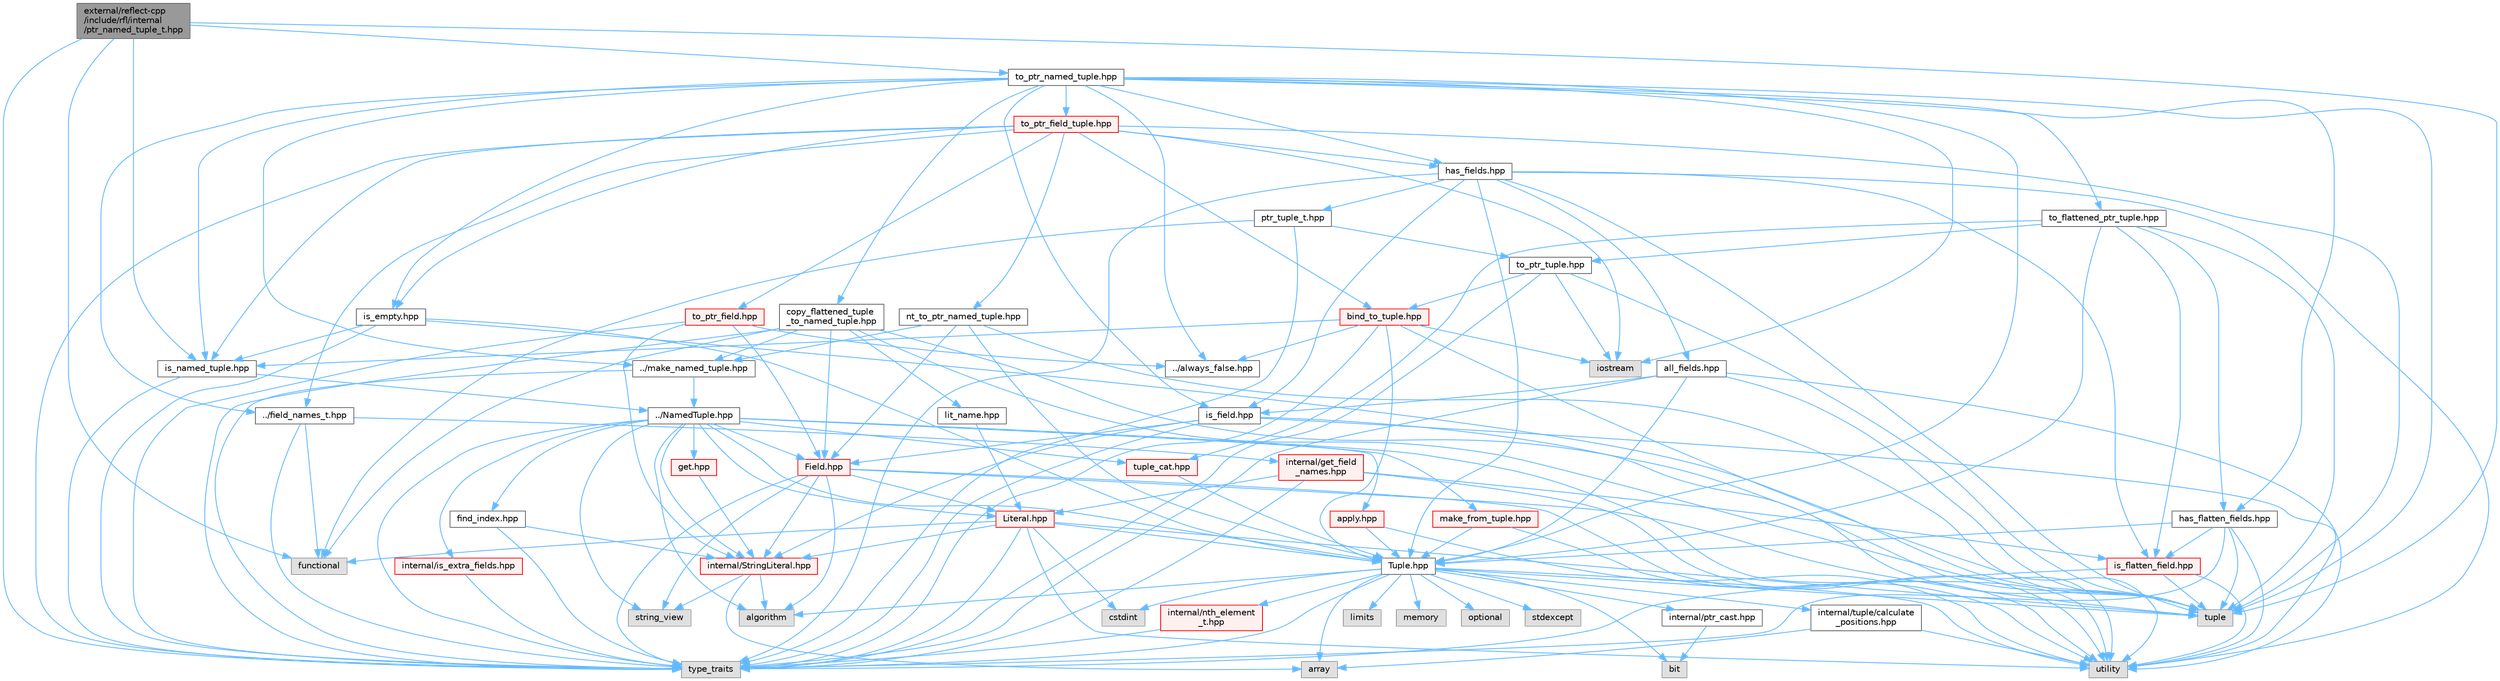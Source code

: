 digraph "external/reflect-cpp/include/rfl/internal/ptr_named_tuple_t.hpp"
{
 // LATEX_PDF_SIZE
  bgcolor="transparent";
  edge [fontname=Helvetica,fontsize=10,labelfontname=Helvetica,labelfontsize=10];
  node [fontname=Helvetica,fontsize=10,shape=box,height=0.2,width=0.4];
  Node1 [id="Node000001",label="external/reflect-cpp\l/include/rfl/internal\l/ptr_named_tuple_t.hpp",height=0.2,width=0.4,color="gray40", fillcolor="grey60", style="filled", fontcolor="black",tooltip=" "];
  Node1 -> Node2 [id="edge1_Node000001_Node000002",color="steelblue1",style="solid",tooltip=" "];
  Node2 [id="Node000002",label="functional",height=0.2,width=0.4,color="grey60", fillcolor="#E0E0E0", style="filled",tooltip=" "];
  Node1 -> Node3 [id="edge2_Node000001_Node000003",color="steelblue1",style="solid",tooltip=" "];
  Node3 [id="Node000003",label="tuple",height=0.2,width=0.4,color="grey60", fillcolor="#E0E0E0", style="filled",tooltip=" "];
  Node1 -> Node4 [id="edge3_Node000001_Node000004",color="steelblue1",style="solid",tooltip=" "];
  Node4 [id="Node000004",label="type_traits",height=0.2,width=0.4,color="grey60", fillcolor="#E0E0E0", style="filled",tooltip=" "];
  Node1 -> Node5 [id="edge4_Node000001_Node000005",color="steelblue1",style="solid",tooltip=" "];
  Node5 [id="Node000005",label="is_named_tuple.hpp",height=0.2,width=0.4,color="grey40", fillcolor="white", style="filled",URL="$is__named__tuple_8hpp.html",tooltip=" "];
  Node5 -> Node4 [id="edge5_Node000005_Node000004",color="steelblue1",style="solid",tooltip=" "];
  Node5 -> Node6 [id="edge6_Node000005_Node000006",color="steelblue1",style="solid",tooltip=" "];
  Node6 [id="Node000006",label="../NamedTuple.hpp",height=0.2,width=0.4,color="grey40", fillcolor="white", style="filled",URL="$_named_tuple_8hpp.html",tooltip=" "];
  Node6 -> Node7 [id="edge7_Node000006_Node000007",color="steelblue1",style="solid",tooltip=" "];
  Node7 [id="Node000007",label="algorithm",height=0.2,width=0.4,color="grey60", fillcolor="#E0E0E0", style="filled",tooltip=" "];
  Node6 -> Node8 [id="edge8_Node000006_Node000008",color="steelblue1",style="solid",tooltip=" "];
  Node8 [id="Node000008",label="string_view",height=0.2,width=0.4,color="grey60", fillcolor="#E0E0E0", style="filled",tooltip=" "];
  Node6 -> Node4 [id="edge9_Node000006_Node000004",color="steelblue1",style="solid",tooltip=" "];
  Node6 -> Node9 [id="edge10_Node000006_Node000009",color="steelblue1",style="solid",tooltip=" "];
  Node9 [id="Node000009",label="utility",height=0.2,width=0.4,color="grey60", fillcolor="#E0E0E0", style="filled",tooltip=" "];
  Node6 -> Node10 [id="edge11_Node000006_Node000010",color="steelblue1",style="solid",tooltip=" "];
  Node10 [id="Node000010",label="Field.hpp",height=0.2,width=0.4,color="red", fillcolor="#FFF0F0", style="filled",URL="$_field_8hpp.html",tooltip=" "];
  Node10 -> Node7 [id="edge12_Node000010_Node000007",color="steelblue1",style="solid",tooltip=" "];
  Node10 -> Node8 [id="edge13_Node000010_Node000008",color="steelblue1",style="solid",tooltip=" "];
  Node10 -> Node3 [id="edge14_Node000010_Node000003",color="steelblue1",style="solid",tooltip=" "];
  Node10 -> Node4 [id="edge15_Node000010_Node000004",color="steelblue1",style="solid",tooltip=" "];
  Node10 -> Node9 [id="edge16_Node000010_Node000009",color="steelblue1",style="solid",tooltip=" "];
  Node10 -> Node11 [id="edge17_Node000010_Node000011",color="steelblue1",style="solid",tooltip=" "];
  Node11 [id="Node000011",label="Literal.hpp",height=0.2,width=0.4,color="red", fillcolor="#FFF0F0", style="filled",URL="$_literal_8hpp.html",tooltip=" "];
  Node11 -> Node13 [id="edge18_Node000011_Node000013",color="steelblue1",style="solid",tooltip=" "];
  Node13 [id="Node000013",label="cstdint",height=0.2,width=0.4,color="grey60", fillcolor="#E0E0E0", style="filled",tooltip=" "];
  Node11 -> Node2 [id="edge19_Node000011_Node000002",color="steelblue1",style="solid",tooltip=" "];
  Node11 -> Node3 [id="edge20_Node000011_Node000003",color="steelblue1",style="solid",tooltip=" "];
  Node11 -> Node4 [id="edge21_Node000011_Node000004",color="steelblue1",style="solid",tooltip=" "];
  Node11 -> Node9 [id="edge22_Node000011_Node000009",color="steelblue1",style="solid",tooltip=" "];
  Node11 -> Node22 [id="edge23_Node000011_Node000022",color="steelblue1",style="solid",tooltip=" "];
  Node22 [id="Node000022",label="Tuple.hpp",height=0.2,width=0.4,color="grey40", fillcolor="white", style="filled",URL="$_tuple_8hpp.html",tooltip=" "];
  Node22 -> Node7 [id="edge24_Node000022_Node000007",color="steelblue1",style="solid",tooltip=" "];
  Node22 -> Node17 [id="edge25_Node000022_Node000017",color="steelblue1",style="solid",tooltip=" "];
  Node17 [id="Node000017",label="array",height=0.2,width=0.4,color="grey60", fillcolor="#E0E0E0", style="filled",tooltip=" "];
  Node22 -> Node23 [id="edge26_Node000022_Node000023",color="steelblue1",style="solid",tooltip=" "];
  Node23 [id="Node000023",label="bit",height=0.2,width=0.4,color="grey60", fillcolor="#E0E0E0", style="filled",tooltip=" "];
  Node22 -> Node13 [id="edge27_Node000022_Node000013",color="steelblue1",style="solid",tooltip=" "];
  Node22 -> Node24 [id="edge28_Node000022_Node000024",color="steelblue1",style="solid",tooltip=" "];
  Node24 [id="Node000024",label="limits",height=0.2,width=0.4,color="grey60", fillcolor="#E0E0E0", style="filled",tooltip=" "];
  Node22 -> Node25 [id="edge29_Node000022_Node000025",color="steelblue1",style="solid",tooltip=" "];
  Node25 [id="Node000025",label="memory",height=0.2,width=0.4,color="grey60", fillcolor="#E0E0E0", style="filled",tooltip=" "];
  Node22 -> Node20 [id="edge30_Node000022_Node000020",color="steelblue1",style="solid",tooltip=" "];
  Node20 [id="Node000020",label="optional",height=0.2,width=0.4,color="grey60", fillcolor="#E0E0E0", style="filled",tooltip=" "];
  Node22 -> Node21 [id="edge31_Node000022_Node000021",color="steelblue1",style="solid",tooltip=" "];
  Node21 [id="Node000021",label="stdexcept",height=0.2,width=0.4,color="grey60", fillcolor="#E0E0E0", style="filled",tooltip=" "];
  Node22 -> Node3 [id="edge32_Node000022_Node000003",color="steelblue1",style="solid",tooltip=" "];
  Node22 -> Node4 [id="edge33_Node000022_Node000004",color="steelblue1",style="solid",tooltip=" "];
  Node22 -> Node9 [id="edge34_Node000022_Node000009",color="steelblue1",style="solid",tooltip=" "];
  Node22 -> Node26 [id="edge35_Node000022_Node000026",color="steelblue1",style="solid",tooltip=" "];
  Node26 [id="Node000026",label="internal/nth_element\l_t.hpp",height=0.2,width=0.4,color="red", fillcolor="#FFF0F0", style="filled",URL="$nth__element__t_8hpp.html",tooltip=" "];
  Node26 -> Node4 [id="edge36_Node000026_Node000004",color="steelblue1",style="solid",tooltip=" "];
  Node22 -> Node28 [id="edge37_Node000022_Node000028",color="steelblue1",style="solid",tooltip=" "];
  Node28 [id="Node000028",label="internal/ptr_cast.hpp",height=0.2,width=0.4,color="grey40", fillcolor="white", style="filled",URL="$ptr__cast_8hpp.html",tooltip=" "];
  Node28 -> Node23 [id="edge38_Node000028_Node000023",color="steelblue1",style="solid",tooltip=" "];
  Node22 -> Node29 [id="edge39_Node000022_Node000029",color="steelblue1",style="solid",tooltip=" "];
  Node29 [id="Node000029",label="internal/tuple/calculate\l_positions.hpp",height=0.2,width=0.4,color="grey40", fillcolor="white", style="filled",URL="$calculate__positions_8hpp.html",tooltip=" "];
  Node29 -> Node17 [id="edge40_Node000029_Node000017",color="steelblue1",style="solid",tooltip=" "];
  Node29 -> Node9 [id="edge41_Node000029_Node000009",color="steelblue1",style="solid",tooltip=" "];
  Node11 -> Node30 [id="edge42_Node000011_Node000030",color="steelblue1",style="solid",tooltip=" "];
  Node30 [id="Node000030",label="internal/StringLiteral.hpp",height=0.2,width=0.4,color="red", fillcolor="#FFF0F0", style="filled",URL="$_string_literal_8hpp.html",tooltip=" "];
  Node30 -> Node7 [id="edge43_Node000030_Node000007",color="steelblue1",style="solid",tooltip=" "];
  Node30 -> Node17 [id="edge44_Node000030_Node000017",color="steelblue1",style="solid",tooltip=" "];
  Node30 -> Node8 [id="edge45_Node000030_Node000008",color="steelblue1",style="solid",tooltip=" "];
  Node10 -> Node30 [id="edge46_Node000010_Node000030",color="steelblue1",style="solid",tooltip=" "];
  Node6 -> Node11 [id="edge47_Node000006_Node000011",color="steelblue1",style="solid",tooltip=" "];
  Node6 -> Node22 [id="edge48_Node000006_Node000022",color="steelblue1",style="solid",tooltip=" "];
  Node6 -> Node37 [id="edge49_Node000006_Node000037",color="steelblue1",style="solid",tooltip=" "];
  Node37 [id="Node000037",label="apply.hpp",height=0.2,width=0.4,color="red", fillcolor="#FFF0F0", style="filled",URL="$apply_8hpp.html",tooltip=" "];
  Node37 -> Node9 [id="edge50_Node000037_Node000009",color="steelblue1",style="solid",tooltip=" "];
  Node37 -> Node22 [id="edge51_Node000037_Node000022",color="steelblue1",style="solid",tooltip=" "];
  Node6 -> Node39 [id="edge52_Node000006_Node000039",color="steelblue1",style="solid",tooltip=" "];
  Node39 [id="Node000039",label="get.hpp",height=0.2,width=0.4,color="red", fillcolor="#FFF0F0", style="filled",URL="$get_8hpp.html",tooltip=" "];
  Node39 -> Node30 [id="edge53_Node000039_Node000030",color="steelblue1",style="solid",tooltip=" "];
  Node6 -> Node30 [id="edge54_Node000006_Node000030",color="steelblue1",style="solid",tooltip=" "];
  Node6 -> Node42 [id="edge55_Node000006_Node000042",color="steelblue1",style="solid",tooltip=" "];
  Node42 [id="Node000042",label="find_index.hpp",height=0.2,width=0.4,color="grey40", fillcolor="white", style="filled",URL="$find__index_8hpp.html",tooltip=" "];
  Node42 -> Node4 [id="edge56_Node000042_Node000004",color="steelblue1",style="solid",tooltip=" "];
  Node42 -> Node30 [id="edge57_Node000042_Node000030",color="steelblue1",style="solid",tooltip=" "];
  Node6 -> Node43 [id="edge58_Node000006_Node000043",color="steelblue1",style="solid",tooltip=" "];
  Node43 [id="Node000043",label="internal/is_extra_fields.hpp",height=0.2,width=0.4,color="red", fillcolor="#FFF0F0", style="filled",URL="$is__extra__fields_8hpp.html",tooltip=" "];
  Node43 -> Node4 [id="edge59_Node000043_Node000004",color="steelblue1",style="solid",tooltip=" "];
  Node6 -> Node46 [id="edge60_Node000006_Node000046",color="steelblue1",style="solid",tooltip=" "];
  Node46 [id="Node000046",label="make_from_tuple.hpp",height=0.2,width=0.4,color="red", fillcolor="#FFF0F0", style="filled",URL="$make__from__tuple_8hpp.html",tooltip=" "];
  Node46 -> Node9 [id="edge61_Node000046_Node000009",color="steelblue1",style="solid",tooltip=" "];
  Node46 -> Node22 [id="edge62_Node000046_Node000022",color="steelblue1",style="solid",tooltip=" "];
  Node6 -> Node48 [id="edge63_Node000006_Node000048",color="steelblue1",style="solid",tooltip=" "];
  Node48 [id="Node000048",label="tuple_cat.hpp",height=0.2,width=0.4,color="red", fillcolor="#FFF0F0", style="filled",URL="$tuple__cat_8hpp.html",tooltip=" "];
  Node48 -> Node22 [id="edge64_Node000048_Node000022",color="steelblue1",style="solid",tooltip=" "];
  Node1 -> Node50 [id="edge65_Node000001_Node000050",color="steelblue1",style="solid",tooltip=" "];
  Node50 [id="Node000050",label="to_ptr_named_tuple.hpp",height=0.2,width=0.4,color="grey40", fillcolor="white", style="filled",URL="$to__ptr__named__tuple_8hpp.html",tooltip=" "];
  Node50 -> Node18 [id="edge66_Node000050_Node000018",color="steelblue1",style="solid",tooltip=" "];
  Node18 [id="Node000018",label="iostream",height=0.2,width=0.4,color="grey60", fillcolor="#E0E0E0", style="filled",tooltip=" "];
  Node50 -> Node3 [id="edge67_Node000050_Node000003",color="steelblue1",style="solid",tooltip=" "];
  Node50 -> Node22 [id="edge68_Node000050_Node000022",color="steelblue1",style="solid",tooltip=" "];
  Node50 -> Node51 [id="edge69_Node000050_Node000051",color="steelblue1",style="solid",tooltip=" "];
  Node51 [id="Node000051",label="../always_false.hpp",height=0.2,width=0.4,color="grey40", fillcolor="white", style="filled",URL="$always__false_8hpp.html",tooltip=" "];
  Node50 -> Node52 [id="edge70_Node000050_Node000052",color="steelblue1",style="solid",tooltip=" "];
  Node52 [id="Node000052",label="../field_names_t.hpp",height=0.2,width=0.4,color="grey40", fillcolor="white", style="filled",URL="$field__names__t_8hpp.html",tooltip=" "];
  Node52 -> Node2 [id="edge71_Node000052_Node000002",color="steelblue1",style="solid",tooltip=" "];
  Node52 -> Node4 [id="edge72_Node000052_Node000004",color="steelblue1",style="solid",tooltip=" "];
  Node52 -> Node53 [id="edge73_Node000052_Node000053",color="steelblue1",style="solid",tooltip=" "];
  Node53 [id="Node000053",label="internal/get_field\l_names.hpp",height=0.2,width=0.4,color="red", fillcolor="#FFF0F0", style="filled",URL="$get__field__names_8hpp.html",tooltip=" "];
  Node53 -> Node4 [id="edge74_Node000053_Node000004",color="steelblue1",style="solid",tooltip=" "];
  Node53 -> Node9 [id="edge75_Node000053_Node000009",color="steelblue1",style="solid",tooltip=" "];
  Node53 -> Node11 [id="edge76_Node000053_Node000011",color="steelblue1",style="solid",tooltip=" "];
  Node53 -> Node57 [id="edge77_Node000053_Node000057",color="steelblue1",style="solid",tooltip=" "];
  Node57 [id="Node000057",label="is_flatten_field.hpp",height=0.2,width=0.4,color="red", fillcolor="#FFF0F0", style="filled",URL="$is__flatten__field_8hpp.html",tooltip=" "];
  Node57 -> Node3 [id="edge78_Node000057_Node000003",color="steelblue1",style="solid",tooltip=" "];
  Node57 -> Node4 [id="edge79_Node000057_Node000004",color="steelblue1",style="solid",tooltip=" "];
  Node57 -> Node9 [id="edge80_Node000057_Node000009",color="steelblue1",style="solid",tooltip=" "];
  Node50 -> Node61 [id="edge81_Node000050_Node000061",color="steelblue1",style="solid",tooltip=" "];
  Node61 [id="Node000061",label="../make_named_tuple.hpp",height=0.2,width=0.4,color="grey40", fillcolor="white", style="filled",URL="$make__named__tuple_8hpp.html",tooltip=" "];
  Node61 -> Node4 [id="edge82_Node000061_Node000004",color="steelblue1",style="solid",tooltip=" "];
  Node61 -> Node6 [id="edge83_Node000061_Node000006",color="steelblue1",style="solid",tooltip=" "];
  Node50 -> Node62 [id="edge84_Node000050_Node000062",color="steelblue1",style="solid",tooltip=" "];
  Node62 [id="Node000062",label="copy_flattened_tuple\l_to_named_tuple.hpp",height=0.2,width=0.4,color="grey40", fillcolor="white", style="filled",URL="$copy__flattened__tuple__to__named__tuple_8hpp.html",tooltip=" "];
  Node62 -> Node2 [id="edge85_Node000062_Node000002",color="steelblue1",style="solid",tooltip=" "];
  Node62 -> Node3 [id="edge86_Node000062_Node000003",color="steelblue1",style="solid",tooltip=" "];
  Node62 -> Node4 [id="edge87_Node000062_Node000004",color="steelblue1",style="solid",tooltip=" "];
  Node62 -> Node9 [id="edge88_Node000062_Node000009",color="steelblue1",style="solid",tooltip=" "];
  Node62 -> Node10 [id="edge89_Node000062_Node000010",color="steelblue1",style="solid",tooltip=" "];
  Node62 -> Node61 [id="edge90_Node000062_Node000061",color="steelblue1",style="solid",tooltip=" "];
  Node62 -> Node63 [id="edge91_Node000062_Node000063",color="steelblue1",style="solid",tooltip=" "];
  Node63 [id="Node000063",label="lit_name.hpp",height=0.2,width=0.4,color="grey40", fillcolor="white", style="filled",URL="$lit__name_8hpp.html",tooltip=" "];
  Node63 -> Node11 [id="edge92_Node000063_Node000011",color="steelblue1",style="solid",tooltip=" "];
  Node50 -> Node64 [id="edge93_Node000050_Node000064",color="steelblue1",style="solid",tooltip=" "];
  Node64 [id="Node000064",label="has_fields.hpp",height=0.2,width=0.4,color="grey40", fillcolor="white", style="filled",URL="$has__fields_8hpp.html",tooltip=" "];
  Node64 -> Node3 [id="edge94_Node000064_Node000003",color="steelblue1",style="solid",tooltip=" "];
  Node64 -> Node4 [id="edge95_Node000064_Node000004",color="steelblue1",style="solid",tooltip=" "];
  Node64 -> Node9 [id="edge96_Node000064_Node000009",color="steelblue1",style="solid",tooltip=" "];
  Node64 -> Node22 [id="edge97_Node000064_Node000022",color="steelblue1",style="solid",tooltip=" "];
  Node64 -> Node65 [id="edge98_Node000064_Node000065",color="steelblue1",style="solid",tooltip=" "];
  Node65 [id="Node000065",label="all_fields.hpp",height=0.2,width=0.4,color="grey40", fillcolor="white", style="filled",URL="$all__fields_8hpp.html",tooltip=" "];
  Node65 -> Node3 [id="edge99_Node000065_Node000003",color="steelblue1",style="solid",tooltip=" "];
  Node65 -> Node4 [id="edge100_Node000065_Node000004",color="steelblue1",style="solid",tooltip=" "];
  Node65 -> Node9 [id="edge101_Node000065_Node000009",color="steelblue1",style="solid",tooltip=" "];
  Node65 -> Node22 [id="edge102_Node000065_Node000022",color="steelblue1",style="solid",tooltip=" "];
  Node65 -> Node66 [id="edge103_Node000065_Node000066",color="steelblue1",style="solid",tooltip=" "];
  Node66 [id="Node000066",label="is_field.hpp",height=0.2,width=0.4,color="grey40", fillcolor="white", style="filled",URL="$is__field_8hpp.html",tooltip=" "];
  Node66 -> Node3 [id="edge104_Node000066_Node000003",color="steelblue1",style="solid",tooltip=" "];
  Node66 -> Node4 [id="edge105_Node000066_Node000004",color="steelblue1",style="solid",tooltip=" "];
  Node66 -> Node9 [id="edge106_Node000066_Node000009",color="steelblue1",style="solid",tooltip=" "];
  Node66 -> Node10 [id="edge107_Node000066_Node000010",color="steelblue1",style="solid",tooltip=" "];
  Node66 -> Node30 [id="edge108_Node000066_Node000030",color="steelblue1",style="solid",tooltip=" "];
  Node64 -> Node66 [id="edge109_Node000064_Node000066",color="steelblue1",style="solid",tooltip=" "];
  Node64 -> Node57 [id="edge110_Node000064_Node000057",color="steelblue1",style="solid",tooltip=" "];
  Node64 -> Node67 [id="edge111_Node000064_Node000067",color="steelblue1",style="solid",tooltip=" "];
  Node67 [id="Node000067",label="ptr_tuple_t.hpp",height=0.2,width=0.4,color="grey40", fillcolor="white", style="filled",URL="$ptr__tuple__t_8hpp.html",tooltip=" "];
  Node67 -> Node2 [id="edge112_Node000067_Node000002",color="steelblue1",style="solid",tooltip=" "];
  Node67 -> Node4 [id="edge113_Node000067_Node000004",color="steelblue1",style="solid",tooltip=" "];
  Node67 -> Node68 [id="edge114_Node000067_Node000068",color="steelblue1",style="solid",tooltip=" "];
  Node68 [id="Node000068",label="to_ptr_tuple.hpp",height=0.2,width=0.4,color="grey40", fillcolor="white", style="filled",URL="$to__ptr__tuple_8hpp.html",tooltip=" "];
  Node68 -> Node18 [id="edge115_Node000068_Node000018",color="steelblue1",style="solid",tooltip=" "];
  Node68 -> Node3 [id="edge116_Node000068_Node000003",color="steelblue1",style="solid",tooltip=" "];
  Node68 -> Node4 [id="edge117_Node000068_Node000004",color="steelblue1",style="solid",tooltip=" "];
  Node68 -> Node69 [id="edge118_Node000068_Node000069",color="steelblue1",style="solid",tooltip=" "];
  Node69 [id="Node000069",label="bind_to_tuple.hpp",height=0.2,width=0.4,color="red", fillcolor="#FFF0F0", style="filled",URL="$bind__to__tuple_8hpp.html",tooltip=" "];
  Node69 -> Node18 [id="edge119_Node000069_Node000018",color="steelblue1",style="solid",tooltip=" "];
  Node69 -> Node4 [id="edge120_Node000069_Node000004",color="steelblue1",style="solid",tooltip=" "];
  Node69 -> Node9 [id="edge121_Node000069_Node000009",color="steelblue1",style="solid",tooltip=" "];
  Node69 -> Node22 [id="edge122_Node000069_Node000022",color="steelblue1",style="solid",tooltip=" "];
  Node69 -> Node51 [id="edge123_Node000069_Node000051",color="steelblue1",style="solid",tooltip=" "];
  Node69 -> Node5 [id="edge124_Node000069_Node000005",color="steelblue1",style="solid",tooltip=" "];
  Node50 -> Node71 [id="edge125_Node000050_Node000071",color="steelblue1",style="solid",tooltip=" "];
  Node71 [id="Node000071",label="has_flatten_fields.hpp",height=0.2,width=0.4,color="grey40", fillcolor="white", style="filled",URL="$has__flatten__fields_8hpp.html",tooltip=" "];
  Node71 -> Node3 [id="edge126_Node000071_Node000003",color="steelblue1",style="solid",tooltip=" "];
  Node71 -> Node4 [id="edge127_Node000071_Node000004",color="steelblue1",style="solid",tooltip=" "];
  Node71 -> Node9 [id="edge128_Node000071_Node000009",color="steelblue1",style="solid",tooltip=" "];
  Node71 -> Node22 [id="edge129_Node000071_Node000022",color="steelblue1",style="solid",tooltip=" "];
  Node71 -> Node57 [id="edge130_Node000071_Node000057",color="steelblue1",style="solid",tooltip=" "];
  Node50 -> Node72 [id="edge131_Node000050_Node000072",color="steelblue1",style="solid",tooltip=" "];
  Node72 [id="Node000072",label="is_empty.hpp",height=0.2,width=0.4,color="grey40", fillcolor="white", style="filled",URL="$internal_2is__empty_8hpp.html",tooltip=" "];
  Node72 -> Node3 [id="edge132_Node000072_Node000003",color="steelblue1",style="solid",tooltip=" "];
  Node72 -> Node4 [id="edge133_Node000072_Node000004",color="steelblue1",style="solid",tooltip=" "];
  Node72 -> Node22 [id="edge134_Node000072_Node000022",color="steelblue1",style="solid",tooltip=" "];
  Node72 -> Node5 [id="edge135_Node000072_Node000005",color="steelblue1",style="solid",tooltip=" "];
  Node50 -> Node66 [id="edge136_Node000050_Node000066",color="steelblue1",style="solid",tooltip=" "];
  Node50 -> Node5 [id="edge137_Node000050_Node000005",color="steelblue1",style="solid",tooltip=" "];
  Node50 -> Node73 [id="edge138_Node000050_Node000073",color="steelblue1",style="solid",tooltip=" "];
  Node73 [id="Node000073",label="to_flattened_ptr_tuple.hpp",height=0.2,width=0.4,color="grey40", fillcolor="white", style="filled",URL="$to__flattened__ptr__tuple_8hpp.html",tooltip=" "];
  Node73 -> Node3 [id="edge139_Node000073_Node000003",color="steelblue1",style="solid",tooltip=" "];
  Node73 -> Node22 [id="edge140_Node000073_Node000022",color="steelblue1",style="solid",tooltip=" "];
  Node73 -> Node48 [id="edge141_Node000073_Node000048",color="steelblue1",style="solid",tooltip=" "];
  Node73 -> Node71 [id="edge142_Node000073_Node000071",color="steelblue1",style="solid",tooltip=" "];
  Node73 -> Node57 [id="edge143_Node000073_Node000057",color="steelblue1",style="solid",tooltip=" "];
  Node73 -> Node68 [id="edge144_Node000073_Node000068",color="steelblue1",style="solid",tooltip=" "];
  Node50 -> Node74 [id="edge145_Node000050_Node000074",color="steelblue1",style="solid",tooltip=" "];
  Node74 [id="Node000074",label="to_ptr_field_tuple.hpp",height=0.2,width=0.4,color="red", fillcolor="#FFF0F0", style="filled",URL="$to__ptr__field__tuple_8hpp.html",tooltip=" "];
  Node74 -> Node18 [id="edge146_Node000074_Node000018",color="steelblue1",style="solid",tooltip=" "];
  Node74 -> Node3 [id="edge147_Node000074_Node000003",color="steelblue1",style="solid",tooltip=" "];
  Node74 -> Node4 [id="edge148_Node000074_Node000004",color="steelblue1",style="solid",tooltip=" "];
  Node74 -> Node52 [id="edge149_Node000074_Node000052",color="steelblue1",style="solid",tooltip=" "];
  Node74 -> Node69 [id="edge150_Node000074_Node000069",color="steelblue1",style="solid",tooltip=" "];
  Node74 -> Node64 [id="edge151_Node000074_Node000064",color="steelblue1",style="solid",tooltip=" "];
  Node74 -> Node72 [id="edge152_Node000074_Node000072",color="steelblue1",style="solid",tooltip=" "];
  Node74 -> Node5 [id="edge153_Node000074_Node000005",color="steelblue1",style="solid",tooltip=" "];
  Node74 -> Node75 [id="edge154_Node000074_Node000075",color="steelblue1",style="solid",tooltip=" "];
  Node75 [id="Node000075",label="nt_to_ptr_named_tuple.hpp",height=0.2,width=0.4,color="grey40", fillcolor="white", style="filled",URL="$nt__to__ptr__named__tuple_8hpp.html",tooltip=" "];
  Node75 -> Node3 [id="edge155_Node000075_Node000003",color="steelblue1",style="solid",tooltip=" "];
  Node75 -> Node10 [id="edge156_Node000075_Node000010",color="steelblue1",style="solid",tooltip=" "];
  Node75 -> Node22 [id="edge157_Node000075_Node000022",color="steelblue1",style="solid",tooltip=" "];
  Node75 -> Node61 [id="edge158_Node000075_Node000061",color="steelblue1",style="solid",tooltip=" "];
  Node74 -> Node76 [id="edge159_Node000074_Node000076",color="steelblue1",style="solid",tooltip=" "];
  Node76 [id="Node000076",label="to_ptr_field.hpp",height=0.2,width=0.4,color="red", fillcolor="#FFF0F0", style="filled",URL="$to__ptr__field_8hpp.html",tooltip=" "];
  Node76 -> Node4 [id="edge160_Node000076_Node000004",color="steelblue1",style="solid",tooltip=" "];
  Node76 -> Node10 [id="edge161_Node000076_Node000010",color="steelblue1",style="solid",tooltip=" "];
  Node76 -> Node51 [id="edge162_Node000076_Node000051",color="steelblue1",style="solid",tooltip=" "];
  Node76 -> Node30 [id="edge163_Node000076_Node000030",color="steelblue1",style="solid",tooltip=" "];
}
